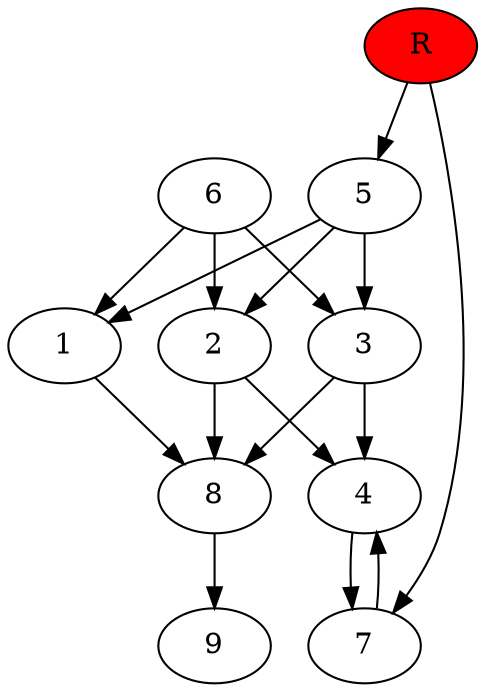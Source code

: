 digraph prb23554 {
	1
	2
	3
	4
	5
	6
	7
	8
	R [fillcolor="#ff0000" style=filled]
	1 -> 8
	2 -> 4
	2 -> 8
	3 -> 4
	3 -> 8
	4 -> 7
	5 -> 1
	5 -> 2
	5 -> 3
	6 -> 1
	6 -> 2
	6 -> 3
	7 -> 4
	8 -> 9
	R -> 5
	R -> 7
}
